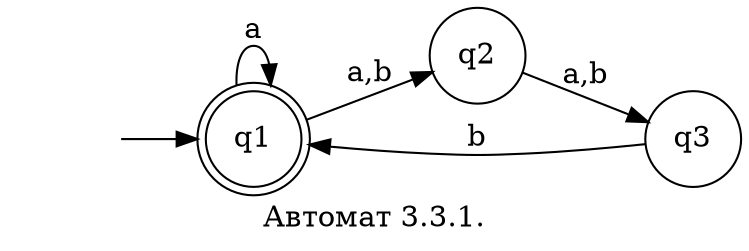digraph {
    rankdir = LR;
    label = "Автомат 3.3.1.";
    "" [shape = none];
    node [shape = circle];
    q1 [shape="doublecircle" ];
    ""->q1;
    q1->q1[label="a"]
    q1->q2[label="a,b"]
    q2->q3[label="a,b"]
    q3->q1[label="b"]
}